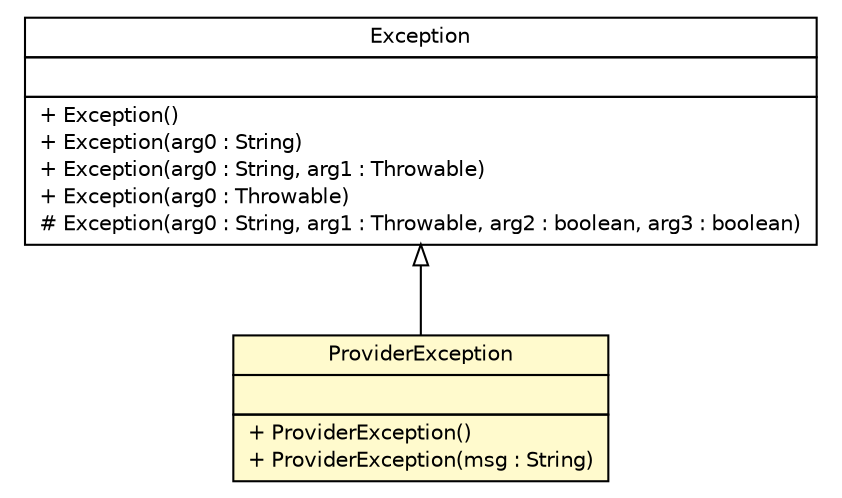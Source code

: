 #!/usr/local/bin/dot
#
# Class diagram 
# Generated by UMLGraph version R5_6 (http://www.umlgraph.org/)
#

digraph G {
	edge [fontname="Helvetica",fontsize=10,labelfontname="Helvetica",labelfontsize=10];
	node [fontname="Helvetica",fontsize=10,shape=plaintext];
	nodesep=0.25;
	ranksep=0.5;
	// sorcer.core.provider.ProviderException
	c255151 [label=<<table title="sorcer.core.provider.ProviderException" border="0" cellborder="1" cellspacing="0" cellpadding="2" port="p" bgcolor="lemonChiffon" href="./ProviderException.html">
		<tr><td><table border="0" cellspacing="0" cellpadding="1">
<tr><td align="center" balign="center"> ProviderException </td></tr>
		</table></td></tr>
		<tr><td><table border="0" cellspacing="0" cellpadding="1">
<tr><td align="left" balign="left">  </td></tr>
		</table></td></tr>
		<tr><td><table border="0" cellspacing="0" cellpadding="1">
<tr><td align="left" balign="left"> + ProviderException() </td></tr>
<tr><td align="left" balign="left"> + ProviderException(msg : String) </td></tr>
		</table></td></tr>
		</table>>, URL="./ProviderException.html", fontname="Helvetica", fontcolor="black", fontsize=10.0];
	//sorcer.core.provider.ProviderException extends java.lang.Exception
	c255615:p -> c255151:p [dir=back,arrowtail=empty];
	// java.lang.Exception
	c255615 [label=<<table title="java.lang.Exception" border="0" cellborder="1" cellspacing="0" cellpadding="2" port="p" href="http://docs.oracle.com/javase/7/docs/api/java/lang/Exception.html">
		<tr><td><table border="0" cellspacing="0" cellpadding="1">
<tr><td align="center" balign="center"> Exception </td></tr>
		</table></td></tr>
		<tr><td><table border="0" cellspacing="0" cellpadding="1">
<tr><td align="left" balign="left">  </td></tr>
		</table></td></tr>
		<tr><td><table border="0" cellspacing="0" cellpadding="1">
<tr><td align="left" balign="left"> + Exception() </td></tr>
<tr><td align="left" balign="left"> + Exception(arg0 : String) </td></tr>
<tr><td align="left" balign="left"> + Exception(arg0 : String, arg1 : Throwable) </td></tr>
<tr><td align="left" balign="left"> + Exception(arg0 : Throwable) </td></tr>
<tr><td align="left" balign="left"> # Exception(arg0 : String, arg1 : Throwable, arg2 : boolean, arg3 : boolean) </td></tr>
		</table></td></tr>
		</table>>, URL="http://docs.oracle.com/javase/7/docs/api/java/lang/Exception.html", fontname="Helvetica", fontcolor="black", fontsize=10.0];
}

